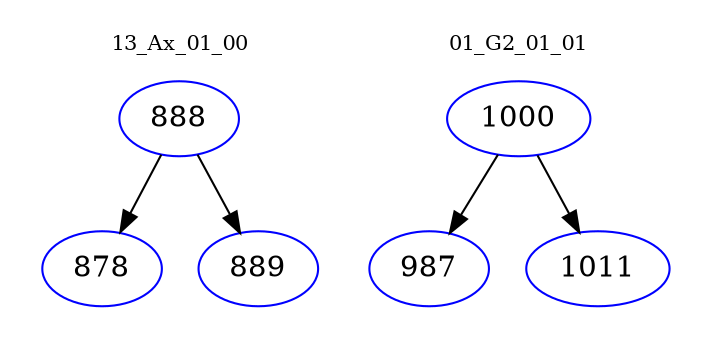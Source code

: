 digraph{
subgraph cluster_0 {
color = white
label = "13_Ax_01_00";
fontsize=10;
T0_888 [label="888", color="blue"]
T0_888 -> T0_878 [color="black"]
T0_878 [label="878", color="blue"]
T0_888 -> T0_889 [color="black"]
T0_889 [label="889", color="blue"]
}
subgraph cluster_1 {
color = white
label = "01_G2_01_01";
fontsize=10;
T1_1000 [label="1000", color="blue"]
T1_1000 -> T1_987 [color="black"]
T1_987 [label="987", color="blue"]
T1_1000 -> T1_1011 [color="black"]
T1_1011 [label="1011", color="blue"]
}
}
